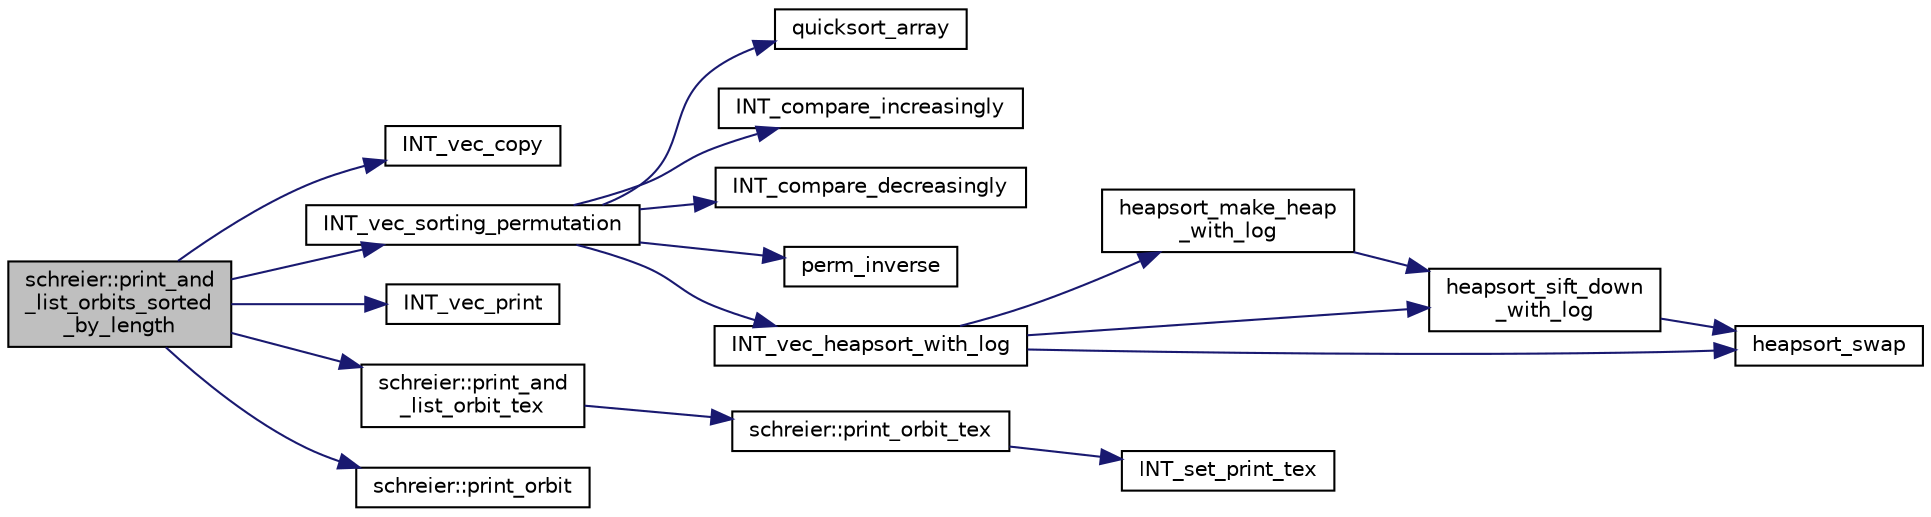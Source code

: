 digraph "schreier::print_and_list_orbits_sorted_by_length"
{
  edge [fontname="Helvetica",fontsize="10",labelfontname="Helvetica",labelfontsize="10"];
  node [fontname="Helvetica",fontsize="10",shape=record];
  rankdir="LR";
  Node4062 [label="schreier::print_and\l_list_orbits_sorted\l_by_length",height=0.2,width=0.4,color="black", fillcolor="grey75", style="filled", fontcolor="black"];
  Node4062 -> Node4063 [color="midnightblue",fontsize="10",style="solid",fontname="Helvetica"];
  Node4063 [label="INT_vec_copy",height=0.2,width=0.4,color="black", fillcolor="white", style="filled",URL="$df/dbf/sajeeb_8_c.html#ac2d875e27e009af6ec04d17254d11075"];
  Node4062 -> Node4064 [color="midnightblue",fontsize="10",style="solid",fontname="Helvetica"];
  Node4064 [label="INT_vec_sorting_permutation",height=0.2,width=0.4,color="black", fillcolor="white", style="filled",URL="$d5/de2/foundations_2data__structures_2data__structures_8h.html#a10768733e01e8c9ded3c886e6ddb671e"];
  Node4064 -> Node4065 [color="midnightblue",fontsize="10",style="solid",fontname="Helvetica"];
  Node4065 [label="quicksort_array",height=0.2,width=0.4,color="black", fillcolor="white", style="filled",URL="$d4/dd7/sorting_8_c.html#a660db9b0f6bc8a01353f32f3e02638f6"];
  Node4064 -> Node4066 [color="midnightblue",fontsize="10",style="solid",fontname="Helvetica"];
  Node4066 [label="INT_compare_increasingly",height=0.2,width=0.4,color="black", fillcolor="white", style="filled",URL="$d4/dd7/sorting_8_c.html#a53c48a8669e34ab2171690080d493f31"];
  Node4064 -> Node4067 [color="midnightblue",fontsize="10",style="solid",fontname="Helvetica"];
  Node4067 [label="INT_compare_decreasingly",height=0.2,width=0.4,color="black", fillcolor="white", style="filled",URL="$d4/dd7/sorting_8_c.html#a41cf7fa2b53a8f12d60971a71ba96a66"];
  Node4064 -> Node4068 [color="midnightblue",fontsize="10",style="solid",fontname="Helvetica"];
  Node4068 [label="perm_inverse",height=0.2,width=0.4,color="black", fillcolor="white", style="filled",URL="$d2/d7c/combinatorics_8_c.html#ab7f02d1e2e257e1118eae354ab16d447"];
  Node4064 -> Node4069 [color="midnightblue",fontsize="10",style="solid",fontname="Helvetica"];
  Node4069 [label="INT_vec_heapsort_with_log",height=0.2,width=0.4,color="black", fillcolor="white", style="filled",URL="$d4/dd7/sorting_8_c.html#a9d838c341cd204ed79499960a8ed393d"];
  Node4069 -> Node4070 [color="midnightblue",fontsize="10",style="solid",fontname="Helvetica"];
  Node4070 [label="heapsort_make_heap\l_with_log",height=0.2,width=0.4,color="black", fillcolor="white", style="filled",URL="$d4/dd7/sorting_8_c.html#a100d0747647500480fe5dc76ff98cee5"];
  Node4070 -> Node4071 [color="midnightblue",fontsize="10",style="solid",fontname="Helvetica"];
  Node4071 [label="heapsort_sift_down\l_with_log",height=0.2,width=0.4,color="black", fillcolor="white", style="filled",URL="$d4/dd7/sorting_8_c.html#ac7af225fae479a93d6957f79734ba2a6"];
  Node4071 -> Node4072 [color="midnightblue",fontsize="10",style="solid",fontname="Helvetica"];
  Node4072 [label="heapsort_swap",height=0.2,width=0.4,color="black", fillcolor="white", style="filled",URL="$d4/dd7/sorting_8_c.html#a8f048362e6065297b19b6975bcbbfcc6"];
  Node4069 -> Node4072 [color="midnightblue",fontsize="10",style="solid",fontname="Helvetica"];
  Node4069 -> Node4071 [color="midnightblue",fontsize="10",style="solid",fontname="Helvetica"];
  Node4062 -> Node4073 [color="midnightblue",fontsize="10",style="solid",fontname="Helvetica"];
  Node4073 [label="INT_vec_print",height=0.2,width=0.4,color="black", fillcolor="white", style="filled",URL="$df/dbf/sajeeb_8_c.html#a79a5901af0b47dd0d694109543c027fe"];
  Node4062 -> Node4074 [color="midnightblue",fontsize="10",style="solid",fontname="Helvetica"];
  Node4074 [label="schreier::print_and\l_list_orbit_tex",height=0.2,width=0.4,color="black", fillcolor="white", style="filled",URL="$d3/dd6/classschreier.html#a6b87dc5584850a7397821f144c1598d6"];
  Node4074 -> Node4075 [color="midnightblue",fontsize="10",style="solid",fontname="Helvetica"];
  Node4075 [label="schreier::print_orbit_tex",height=0.2,width=0.4,color="black", fillcolor="white", style="filled",URL="$d3/dd6/classschreier.html#a9a93cee225ebf0f971afb10255422158"];
  Node4075 -> Node4076 [color="midnightblue",fontsize="10",style="solid",fontname="Helvetica"];
  Node4076 [label="INT_set_print_tex",height=0.2,width=0.4,color="black", fillcolor="white", style="filled",URL="$d5/db4/io__and__os_8h.html#adad0666de5d38c0caa4769f9f4756c0b"];
  Node4062 -> Node4077 [color="midnightblue",fontsize="10",style="solid",fontname="Helvetica"];
  Node4077 [label="schreier::print_orbit",height=0.2,width=0.4,color="black", fillcolor="white", style="filled",URL="$d3/dd6/classschreier.html#ac30bbfe09706ff8ccaf27c2cf8074594"];
}
